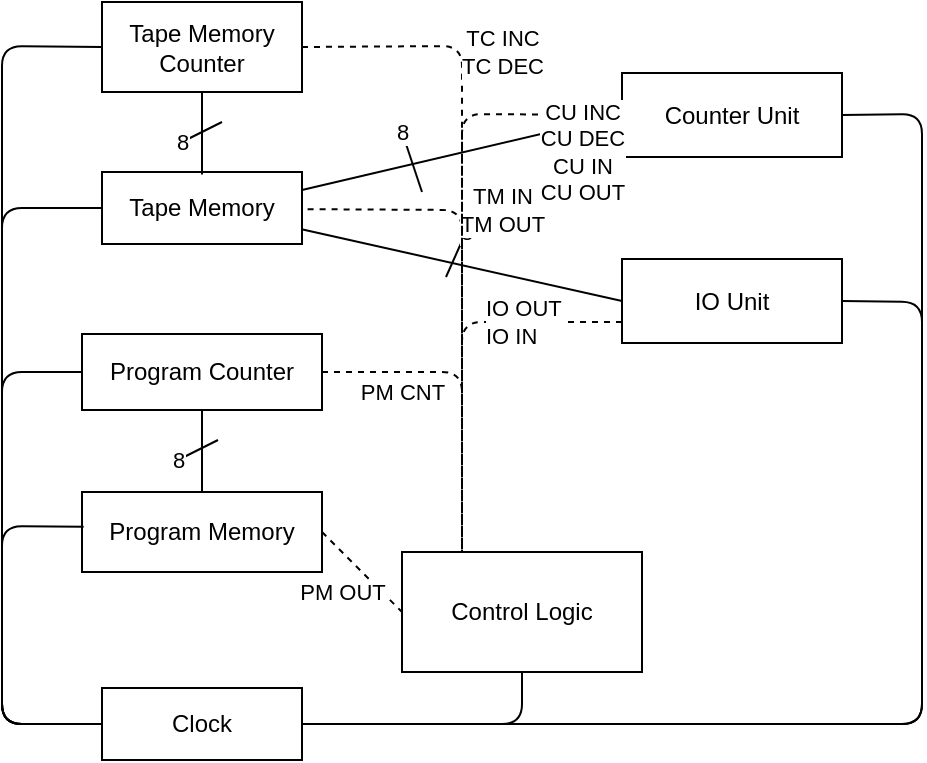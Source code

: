 <mxfile version="10.9.2" type="github"><diagram id="D7QH8JwI3ejXDppFEapE" name="Page-1"><mxGraphModel dx="797" dy="453" grid="1" gridSize="10" guides="1" tooltips="1" connect="1" arrows="1" fold="1" page="1" pageScale="1" pageWidth="827" pageHeight="1169" math="0" shadow="0"><root><mxCell id="0"/><mxCell id="1" parent="0"/><mxCell id="gwUL8rcoI2PSUb01ROJm-2" value="Clock" style="rounded=0;whiteSpace=wrap;html=1;" vertex="1" parent="1"><mxGeometry x="130" y="548" width="100" height="36" as="geometry"/></mxCell><mxCell id="gwUL8rcoI2PSUb01ROJm-3" value="Tape Memory" style="rounded=0;whiteSpace=wrap;html=1;" vertex="1" parent="1"><mxGeometry x="130" y="290" width="100" height="36" as="geometry"/></mxCell><mxCell id="gwUL8rcoI2PSUb01ROJm-4" value="Tape Memory Counter" style="rounded=0;whiteSpace=wrap;html=1;" vertex="1" parent="1"><mxGeometry x="130" y="205" width="100" height="45" as="geometry"/></mxCell><mxCell id="gwUL8rcoI2PSUb01ROJm-5" value="Program Memory" style="rounded=0;whiteSpace=wrap;html=1;" vertex="1" parent="1"><mxGeometry x="120" y="450" width="120" height="40" as="geometry"/></mxCell><mxCell id="gwUL8rcoI2PSUb01ROJm-6" value="Program Counter" style="rounded=0;whiteSpace=wrap;html=1;" vertex="1" parent="1"><mxGeometry x="120" y="371" width="120" height="38" as="geometry"/></mxCell><mxCell id="gwUL8rcoI2PSUb01ROJm-13" value="" style="endArrow=none;html=1;entryX=0.5;entryY=1;entryDx=0;entryDy=0;exitX=0.5;exitY=0;exitDx=0;exitDy=0;" edge="1" parent="1" source="gwUL8rcoI2PSUb01ROJm-5" target="gwUL8rcoI2PSUb01ROJm-6"><mxGeometry width="50" height="50" relative="1" as="geometry"><mxPoint x="250" y="490" as="sourcePoint"/><mxPoint x="300" y="440" as="targetPoint"/></mxGeometry></mxCell><mxCell id="gwUL8rcoI2PSUb01ROJm-16" value="8" style="endArrow=none;html=1;" edge="1" parent="1"><mxGeometry x="-1" width="50" height="50" relative="1" as="geometry"><mxPoint x="168" y="434" as="sourcePoint"/><mxPoint x="188" y="424" as="targetPoint"/><mxPoint as="offset"/></mxGeometry></mxCell><mxCell id="gwUL8rcoI2PSUb01ROJm-17" value="8" style="endArrow=none;html=1;" edge="1" parent="1"><mxGeometry x="-1" width="50" height="50" relative="1" as="geometry"><mxPoint x="170" y="275" as="sourcePoint"/><mxPoint x="190" y="265" as="targetPoint"/><mxPoint as="offset"/></mxGeometry></mxCell><mxCell id="gwUL8rcoI2PSUb01ROJm-18" value="" style="endArrow=none;html=1;entryX=0.5;entryY=1;entryDx=0;entryDy=0;exitX=0.5;exitY=0;exitDx=0;exitDy=0;" edge="1" parent="1"><mxGeometry width="50" height="50" relative="1" as="geometry"><mxPoint x="180" y="291.2" as="sourcePoint"/><mxPoint x="180" y="250" as="targetPoint"/></mxGeometry></mxCell><mxCell id="gwUL8rcoI2PSUb01ROJm-19" value="Counter Unit" style="rounded=0;whiteSpace=wrap;html=1;" vertex="1" parent="1"><mxGeometry x="390" y="240.5" width="110" height="42" as="geometry"/></mxCell><mxCell id="gwUL8rcoI2PSUb01ROJm-22" value="IO Unit" style="rounded=0;whiteSpace=wrap;html=1;" vertex="1" parent="1"><mxGeometry x="390" y="333.5" width="110" height="42" as="geometry"/></mxCell><mxCell id="gwUL8rcoI2PSUb01ROJm-24" value="" style="endArrow=none;html=1;entryX=0;entryY=0.5;entryDx=0;entryDy=0;exitX=1;exitY=0.25;exitDx=0;exitDy=0;" edge="1" parent="1" source="gwUL8rcoI2PSUb01ROJm-3" target="gwUL8rcoI2PSUb01ROJm-19"><mxGeometry width="50" height="50" relative="1" as="geometry"><mxPoint x="190" y="301.2" as="sourcePoint"/><mxPoint x="190" y="260" as="targetPoint"/></mxGeometry></mxCell><mxCell id="gwUL8rcoI2PSUb01ROJm-25" value="" style="endArrow=none;html=1;entryX=0;entryY=0.5;entryDx=0;entryDy=0;exitX=0.998;exitY=0.795;exitDx=0;exitDy=0;exitPerimeter=0;" edge="1" parent="1" source="gwUL8rcoI2PSUb01ROJm-3" target="gwUL8rcoI2PSUb01ROJm-22"><mxGeometry width="50" height="50" relative="1" as="geometry"><mxPoint x="240" y="330" as="sourcePoint"/><mxPoint x="399.857" y="271.286" as="targetPoint"/></mxGeometry></mxCell><mxCell id="gwUL8rcoI2PSUb01ROJm-26" value="8" style="endArrow=none;html=1;" edge="1" parent="1"><mxGeometry x="-1" width="50" height="50" relative="1" as="geometry"><mxPoint x="280" y="270" as="sourcePoint"/><mxPoint x="290" y="300" as="targetPoint"/><mxPoint as="offset"/><Array as="points"/></mxGeometry></mxCell><mxCell id="gwUL8rcoI2PSUb01ROJm-27" value="8" style="endArrow=none;html=1;" edge="1" parent="1"><mxGeometry x="-1" width="50" height="50" relative="1" as="geometry"><mxPoint x="312" y="320" as="sourcePoint"/><mxPoint x="302" y="342.5" as="targetPoint"/><mxPoint as="offset"/></mxGeometry></mxCell><mxCell id="gwUL8rcoI2PSUb01ROJm-28" value="Control Logic" style="rounded=0;whiteSpace=wrap;html=1;" vertex="1" parent="1"><mxGeometry x="280" y="480" width="120" height="60" as="geometry"/></mxCell><mxCell id="gwUL8rcoI2PSUb01ROJm-29" value="" style="endArrow=none;html=1;entryX=0.5;entryY=1;entryDx=0;entryDy=0;exitX=1;exitY=0.5;exitDx=0;exitDy=0;" edge="1" parent="1" source="gwUL8rcoI2PSUb01ROJm-2" target="gwUL8rcoI2PSUb01ROJm-28"><mxGeometry width="50" height="50" relative="1" as="geometry"><mxPoint x="120" y="660" as="sourcePoint"/><mxPoint x="170" y="610" as="targetPoint"/><Array as="points"><mxPoint x="340" y="566"/></Array></mxGeometry></mxCell><mxCell id="gwUL8rcoI2PSUb01ROJm-30" value="" style="endArrow=none;html=1;entryX=0.007;entryY=0.435;entryDx=0;entryDy=0;entryPerimeter=0;exitX=0;exitY=0.5;exitDx=0;exitDy=0;" edge="1" parent="1" source="gwUL8rcoI2PSUb01ROJm-2" target="gwUL8rcoI2PSUb01ROJm-5"><mxGeometry width="50" height="50" relative="1" as="geometry"><mxPoint x="50" y="560" as="sourcePoint"/><mxPoint x="100" y="510" as="targetPoint"/><Array as="points"><mxPoint x="80" y="566"/><mxPoint x="80" y="467"/></Array></mxGeometry></mxCell><mxCell id="gwUL8rcoI2PSUb01ROJm-31" value="" style="endArrow=none;html=1;entryX=0;entryY=0.5;entryDx=0;entryDy=0;exitX=0;exitY=0.5;exitDx=0;exitDy=0;" edge="1" parent="1" source="gwUL8rcoI2PSUb01ROJm-2" target="gwUL8rcoI2PSUb01ROJm-6"><mxGeometry width="50" height="50" relative="1" as="geometry"><mxPoint y="460" as="sourcePoint"/><mxPoint x="50" y="410" as="targetPoint"/><Array as="points"><mxPoint x="80" y="566"/><mxPoint x="80" y="390"/></Array></mxGeometry></mxCell><mxCell id="gwUL8rcoI2PSUb01ROJm-32" value="" style="endArrow=none;html=1;entryX=0;entryY=0.5;entryDx=0;entryDy=0;exitX=0;exitY=0.5;exitDx=0;exitDy=0;" edge="1" parent="1" source="gwUL8rcoI2PSUb01ROJm-2" target="gwUL8rcoI2PSUb01ROJm-3"><mxGeometry width="50" height="50" relative="1" as="geometry"><mxPoint x="90" y="520" as="sourcePoint"/><mxPoint x="100" y="330" as="targetPoint"/><Array as="points"><mxPoint x="80" y="566"/><mxPoint x="80" y="308"/></Array></mxGeometry></mxCell><mxCell id="gwUL8rcoI2PSUb01ROJm-33" value="" style="endArrow=none;html=1;entryX=0;entryY=0.5;entryDx=0;entryDy=0;exitX=0;exitY=0.5;exitDx=0;exitDy=0;" edge="1" parent="1" source="gwUL8rcoI2PSUb01ROJm-2" target="gwUL8rcoI2PSUb01ROJm-4"><mxGeometry width="50" height="50" relative="1" as="geometry"><mxPoint x="30" y="310" as="sourcePoint"/><mxPoint x="80" y="260" as="targetPoint"/><Array as="points"><mxPoint x="80" y="566"/><mxPoint x="80" y="227"/></Array></mxGeometry></mxCell><mxCell id="gwUL8rcoI2PSUb01ROJm-34" value="" style="endArrow=none;html=1;exitX=1;exitY=0.5;exitDx=0;exitDy=0;entryX=1;entryY=0.5;entryDx=0;entryDy=0;" edge="1" parent="1" source="gwUL8rcoI2PSUb01ROJm-2" target="gwUL8rcoI2PSUb01ROJm-22"><mxGeometry width="50" height="50" relative="1" as="geometry"><mxPoint x="470" y="590" as="sourcePoint"/><mxPoint x="520" y="540" as="targetPoint"/><Array as="points"><mxPoint x="540" y="566"/><mxPoint x="540" y="355"/></Array></mxGeometry></mxCell><mxCell id="gwUL8rcoI2PSUb01ROJm-35" value="" style="endArrow=none;html=1;exitX=1;exitY=0.5;exitDx=0;exitDy=0;entryX=1;entryY=0.5;entryDx=0;entryDy=0;" edge="1" parent="1" source="gwUL8rcoI2PSUb01ROJm-2" target="gwUL8rcoI2PSUb01ROJm-19"><mxGeometry width="50" height="50" relative="1" as="geometry"><mxPoint x="239.857" y="575.857" as="sourcePoint"/><mxPoint x="510.143" y="364.429" as="targetPoint"/><Array as="points"><mxPoint x="540" y="566"/><mxPoint x="540" y="261"/></Array></mxGeometry></mxCell><mxCell id="gwUL8rcoI2PSUb01ROJm-36" value="PM OUT" style="endArrow=none;html=1;exitX=1;exitY=0.5;exitDx=0;exitDy=0;entryX=0;entryY=0.5;entryDx=0;entryDy=0;dashed=1;" edge="1" parent="1" source="gwUL8rcoI2PSUb01ROJm-5" target="gwUL8rcoI2PSUb01ROJm-28"><mxGeometry y="-14" width="50" height="50" relative="1" as="geometry"><mxPoint x="310" y="460" as="sourcePoint"/><mxPoint x="360" y="410" as="targetPoint"/><mxPoint as="offset"/></mxGeometry></mxCell><mxCell id="gwUL8rcoI2PSUb01ROJm-37" value="PM CNT" style="endArrow=none;html=1;exitX=1;exitY=0.5;exitDx=0;exitDy=0;entryX=0.25;entryY=0;entryDx=0;entryDy=0;dashed=1;" edge="1" parent="1" source="gwUL8rcoI2PSUb01ROJm-6" target="gwUL8rcoI2PSUb01ROJm-28"><mxGeometry x="-0.5" y="-10" width="50" height="50" relative="1" as="geometry"><mxPoint x="300" y="450" as="sourcePoint"/><mxPoint x="350" y="400" as="targetPoint"/><Array as="points"><mxPoint x="310" y="390"/></Array><mxPoint as="offset"/></mxGeometry></mxCell><mxCell id="gwUL8rcoI2PSUb01ROJm-38" value="&lt;div align=&quot;left&quot;&gt;IO OUT&lt;/div&gt;&lt;div align=&quot;left&quot;&gt;IO IN&lt;br&gt;&lt;/div&gt;" style="endArrow=none;dashed=1;html=1;entryX=0.25;entryY=0;entryDx=0;entryDy=0;exitX=0;exitY=0.75;exitDx=0;exitDy=0;align=left;" edge="1" parent="1" source="gwUL8rcoI2PSUb01ROJm-22" target="gwUL8rcoI2PSUb01ROJm-28"><mxGeometry x="-0.282" width="50" height="50" relative="1" as="geometry"><mxPoint x="80" y="660" as="sourcePoint"/><mxPoint x="130" y="610" as="targetPoint"/><Array as="points"><mxPoint x="310" y="365"/></Array><mxPoint as="offset"/></mxGeometry></mxCell><mxCell id="gwUL8rcoI2PSUb01ROJm-39" value="&lt;div&gt;TM IN&lt;/div&gt;&lt;div&gt;TM OUT&lt;br&gt;&lt;/div&gt;" style="endArrow=none;html=1;exitX=1.028;exitY=0.517;exitDx=0;exitDy=0;entryX=0.25;entryY=0;entryDx=0;entryDy=0;dashed=1;exitPerimeter=0;" edge="1" parent="1" source="gwUL8rcoI2PSUb01ROJm-3" target="gwUL8rcoI2PSUb01ROJm-28"><mxGeometry x="-0.378" y="20" width="50" height="50" relative="1" as="geometry"><mxPoint x="250" y="400.2" as="sourcePoint"/><mxPoint x="320" y="490.2" as="targetPoint"/><Array as="points"><mxPoint x="310" y="309"/></Array><mxPoint as="offset"/></mxGeometry></mxCell><mxCell id="gwUL8rcoI2PSUb01ROJm-40" value="&lt;div&gt;TC INC&lt;/div&gt;&lt;div&gt;TC DEC&lt;br&gt;&lt;/div&gt;" style="endArrow=none;html=1;exitX=1;exitY=0.5;exitDx=0;exitDy=0;entryX=0.25;entryY=0;entryDx=0;entryDy=0;dashed=1;" edge="1" parent="1" source="gwUL8rcoI2PSUb01ROJm-4" target="gwUL8rcoI2PSUb01ROJm-28"><mxGeometry x="-0.52" y="-20" width="50" height="50" relative="1" as="geometry"><mxPoint x="242.8" y="318.6" as="sourcePoint"/><mxPoint x="320" y="490.2" as="targetPoint"/><Array as="points"><mxPoint x="310" y="227"/></Array><mxPoint x="40" y="3" as="offset"/></mxGeometry></mxCell><mxCell id="gwUL8rcoI2PSUb01ROJm-41" value="&lt;div&gt;CU INC&lt;/div&gt;&lt;div&gt;CU DEC&lt;/div&gt;&lt;div&gt;CU IN&lt;br&gt;&lt;/div&gt;&lt;div&gt;CU OUT&lt;br&gt;&lt;/div&gt;" style="endArrow=none;html=1;exitX=0;exitY=0.5;exitDx=0;exitDy=0;dashed=1;" edge="1" parent="1" source="gwUL8rcoI2PSUb01ROJm-19"><mxGeometry x="-0.338" y="60" width="50" height="50" relative="1" as="geometry"><mxPoint x="240" y="237.4" as="sourcePoint"/><mxPoint x="310" y="480" as="targetPoint"/><Array as="points"><mxPoint x="310" y="261"/></Array><mxPoint as="offset"/></mxGeometry></mxCell></root></mxGraphModel></diagram></mxfile>
